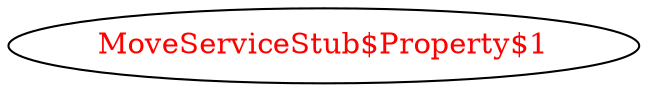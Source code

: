 digraph dependencyGraph {
 concentrate=true;
 ranksep="2.0";
 rankdir="LR"; 
 splines="ortho";
"MoveServiceStub$Property$1" [fontcolor="red"];
}